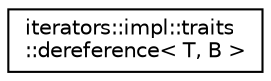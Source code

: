 digraph "Graphical Class Hierarchy"
{
 // INTERACTIVE_SVG=YES
 // LATEX_PDF_SIZE
  edge [fontname="Helvetica",fontsize="10",labelfontname="Helvetica",labelfontsize="10"];
  node [fontname="Helvetica",fontsize="10",shape=record];
  rankdir="LR";
  Node0 [label="iterators::impl::traits\l::dereference\< T, B \>",height=0.2,width=0.4,color="black", fillcolor="white", style="filled",URL="$structiterators_1_1impl_1_1traits_1_1dereference.html",tooltip=" "];
}
